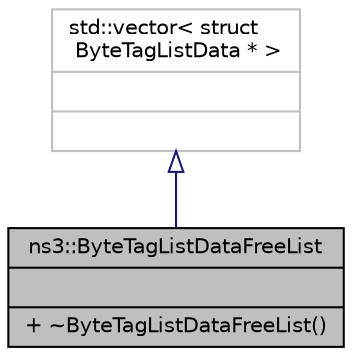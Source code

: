 digraph "ns3::ByteTagListDataFreeList"
{
  edge [fontname="Helvetica",fontsize="10",labelfontname="Helvetica",labelfontsize="10"];
  node [fontname="Helvetica",fontsize="10",shape=record];
  Node1 [label="{ns3::ByteTagListDataFreeList\n||+ ~ByteTagListDataFreeList()\l}",height=0.2,width=0.4,color="black", fillcolor="grey75", style="filled", fontcolor="black"];
  Node2 -> Node1 [dir="back",color="midnightblue",fontsize="10",style="solid",arrowtail="onormal"];
  Node2 [label="{std::vector\< struct\l ByteTagListData * \>\n||}",height=0.2,width=0.4,color="grey75", fillcolor="white", style="filled"];
}
